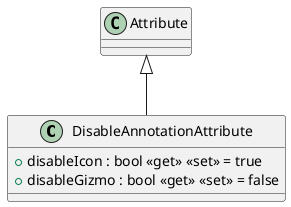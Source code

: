 @startuml
class DisableAnnotationAttribute {
    + disableIcon : bool <<get>> <<set>> = true
    + disableGizmo : bool <<get>> <<set>> = false
}
Attribute <|-- DisableAnnotationAttribute
@enduml
